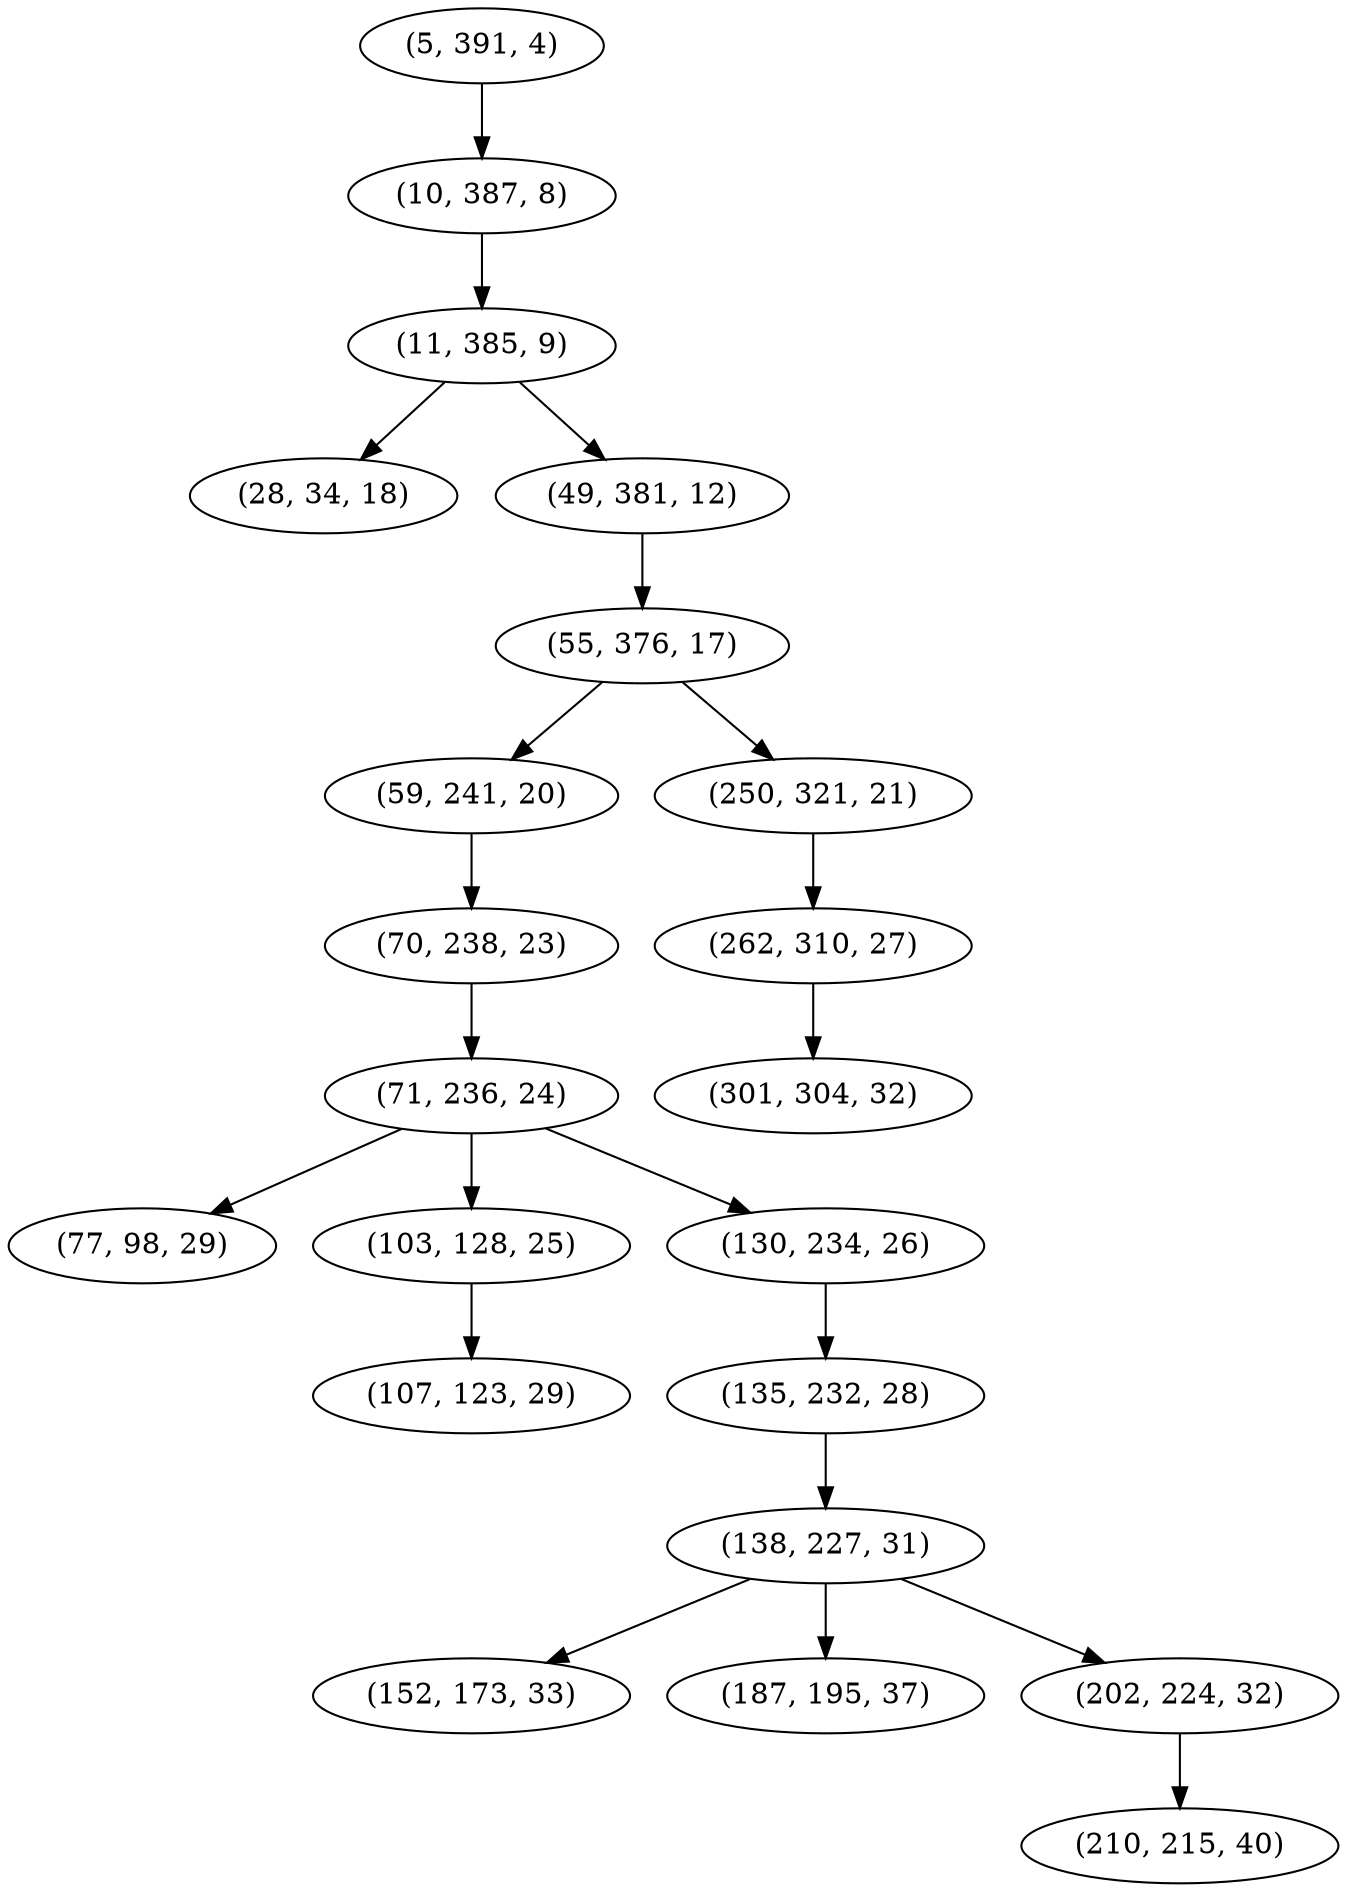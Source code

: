 digraph tree {
    "(5, 391, 4)";
    "(10, 387, 8)";
    "(11, 385, 9)";
    "(28, 34, 18)";
    "(49, 381, 12)";
    "(55, 376, 17)";
    "(59, 241, 20)";
    "(70, 238, 23)";
    "(71, 236, 24)";
    "(77, 98, 29)";
    "(103, 128, 25)";
    "(107, 123, 29)";
    "(130, 234, 26)";
    "(135, 232, 28)";
    "(138, 227, 31)";
    "(152, 173, 33)";
    "(187, 195, 37)";
    "(202, 224, 32)";
    "(210, 215, 40)";
    "(250, 321, 21)";
    "(262, 310, 27)";
    "(301, 304, 32)";
    "(5, 391, 4)" -> "(10, 387, 8)";
    "(10, 387, 8)" -> "(11, 385, 9)";
    "(11, 385, 9)" -> "(28, 34, 18)";
    "(11, 385, 9)" -> "(49, 381, 12)";
    "(49, 381, 12)" -> "(55, 376, 17)";
    "(55, 376, 17)" -> "(59, 241, 20)";
    "(55, 376, 17)" -> "(250, 321, 21)";
    "(59, 241, 20)" -> "(70, 238, 23)";
    "(70, 238, 23)" -> "(71, 236, 24)";
    "(71, 236, 24)" -> "(77, 98, 29)";
    "(71, 236, 24)" -> "(103, 128, 25)";
    "(71, 236, 24)" -> "(130, 234, 26)";
    "(103, 128, 25)" -> "(107, 123, 29)";
    "(130, 234, 26)" -> "(135, 232, 28)";
    "(135, 232, 28)" -> "(138, 227, 31)";
    "(138, 227, 31)" -> "(152, 173, 33)";
    "(138, 227, 31)" -> "(187, 195, 37)";
    "(138, 227, 31)" -> "(202, 224, 32)";
    "(202, 224, 32)" -> "(210, 215, 40)";
    "(250, 321, 21)" -> "(262, 310, 27)";
    "(262, 310, 27)" -> "(301, 304, 32)";
}
